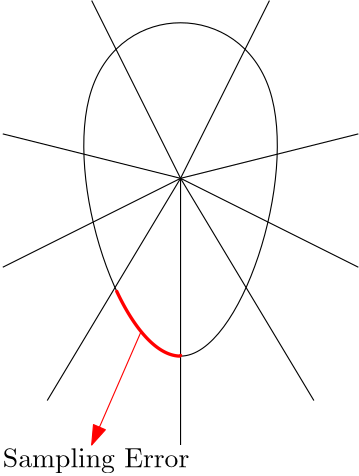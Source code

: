 <?xml version="1.0"?>
<!DOCTYPE ipe SYSTEM "ipe.dtd">
<ipe version="70107" creator="Ipe 7.2.1">
<info created="D:20160201181617" modified="D:20160201194318"/>
<ipestyle name="basic">
<symbol name="arrow/arc(spx)">
<path stroke="sym-stroke" fill="sym-stroke" pen="sym-pen">
0 0 m
-1 0.333 l
-1 -0.333 l
h
</path>
</symbol>
<symbol name="arrow/farc(spx)">
<path stroke="sym-stroke" fill="white" pen="sym-pen">
0 0 m
-1 0.333 l
-1 -0.333 l
h
</path>
</symbol>
<symbol name="arrow/ptarc(spx)">
<path stroke="sym-stroke" fill="sym-stroke" pen="sym-pen">
0 0 m
-1 0.333 l
-0.8 0 l
-1 -0.333 l
h
</path>
</symbol>
<symbol name="arrow/fptarc(spx)">
<path stroke="sym-stroke" fill="white" pen="sym-pen">
0 0 m
-1 0.333 l
-0.8 0 l
-1 -0.333 l
h
</path>
</symbol>
<symbol name="mark/circle(sx)" transformations="translations">
<path fill="sym-stroke">
0.6 0 0 0.6 0 0 e
0.4 0 0 0.4 0 0 e
</path>
</symbol>
<symbol name="mark/disk(sx)" transformations="translations">
<path fill="sym-stroke">
0.6 0 0 0.6 0 0 e
</path>
</symbol>
<symbol name="mark/fdisk(sfx)" transformations="translations">
<group>
<path fill="sym-fill">
0.5 0 0 0.5 0 0 e
</path>
<path fill="sym-stroke" fillrule="eofill">
0.6 0 0 0.6 0 0 e
0.4 0 0 0.4 0 0 e
</path>
</group>
</symbol>
<symbol name="mark/box(sx)" transformations="translations">
<path fill="sym-stroke" fillrule="eofill">
-0.6 -0.6 m
0.6 -0.6 l
0.6 0.6 l
-0.6 0.6 l
h
-0.4 -0.4 m
0.4 -0.4 l
0.4 0.4 l
-0.4 0.4 l
h
</path>
</symbol>
<symbol name="mark/square(sx)" transformations="translations">
<path fill="sym-stroke">
-0.6 -0.6 m
0.6 -0.6 l
0.6 0.6 l
-0.6 0.6 l
h
</path>
</symbol>
<symbol name="mark/fsquare(sfx)" transformations="translations">
<group>
<path fill="sym-fill">
-0.5 -0.5 m
0.5 -0.5 l
0.5 0.5 l
-0.5 0.5 l
h
</path>
<path fill="sym-stroke" fillrule="eofill">
-0.6 -0.6 m
0.6 -0.6 l
0.6 0.6 l
-0.6 0.6 l
h
-0.4 -0.4 m
0.4 -0.4 l
0.4 0.4 l
-0.4 0.4 l
h
</path>
</group>
</symbol>
<symbol name="mark/cross(sx)" transformations="translations">
<group>
<path fill="sym-stroke">
-0.43 -0.57 m
0.57 0.43 l
0.43 0.57 l
-0.57 -0.43 l
h
</path>
<path fill="sym-stroke">
-0.43 0.57 m
0.57 -0.43 l
0.43 -0.57 l
-0.57 0.43 l
h
</path>
</group>
</symbol>
<symbol name="arrow/fnormal(spx)">
<path stroke="sym-stroke" fill="white" pen="sym-pen">
0 0 m
-1 0.333 l
-1 -0.333 l
h
</path>
</symbol>
<symbol name="arrow/pointed(spx)">
<path stroke="sym-stroke" fill="sym-stroke" pen="sym-pen">
0 0 m
-1 0.333 l
-0.8 0 l
-1 -0.333 l
h
</path>
</symbol>
<symbol name="arrow/fpointed(spx)">
<path stroke="sym-stroke" fill="white" pen="sym-pen">
0 0 m
-1 0.333 l
-0.8 0 l
-1 -0.333 l
h
</path>
</symbol>
<symbol name="arrow/linear(spx)">
<path stroke="sym-stroke" pen="sym-pen">
-1 0.333 m
0 0 l
-1 -0.333 l
</path>
</symbol>
<symbol name="arrow/fdouble(spx)">
<path stroke="sym-stroke" fill="white" pen="sym-pen">
0 0 m
-1 0.333 l
-1 -0.333 l
h
-1 0 m
-2 0.333 l
-2 -0.333 l
h
</path>
</symbol>
<symbol name="arrow/double(spx)">
<path stroke="sym-stroke" fill="sym-stroke" pen="sym-pen">
0 0 m
-1 0.333 l
-1 -0.333 l
h
-1 0 m
-2 0.333 l
-2 -0.333 l
h
</path>
</symbol>
<pen name="heavier" value="0.8"/>
<pen name="fat" value="1.2"/>
<pen name="ultrafat" value="2"/>
<symbolsize name="large" value="5"/>
<symbolsize name="small" value="2"/>
<symbolsize name="tiny" value="1.1"/>
<arrowsize name="large" value="10"/>
<arrowsize name="small" value="5"/>
<arrowsize name="tiny" value="3"/>
<color name="red" value="1 0 0"/>
<color name="green" value="0 1 0"/>
<color name="blue" value="0 0 1"/>
<color name="yellow" value="1 1 0"/>
<color name="orange" value="1 0.647 0"/>
<color name="gold" value="1 0.843 0"/>
<color name="purple" value="0.627 0.125 0.941"/>
<color name="gray" value="0.745"/>
<color name="brown" value="0.647 0.165 0.165"/>
<color name="navy" value="0 0 0.502"/>
<color name="pink" value="1 0.753 0.796"/>
<color name="seagreen" value="0.18 0.545 0.341"/>
<color name="turquoise" value="0.251 0.878 0.816"/>
<color name="violet" value="0.933 0.51 0.933"/>
<color name="darkblue" value="0 0 0.545"/>
<color name="darkcyan" value="0 0.545 0.545"/>
<color name="darkgray" value="0.663"/>
<color name="darkgreen" value="0 0.392 0"/>
<color name="darkmagenta" value="0.545 0 0.545"/>
<color name="darkorange" value="1 0.549 0"/>
<color name="darkred" value="0.545 0 0"/>
<color name="lightblue" value="0.678 0.847 0.902"/>
<color name="lightcyan" value="0.878 1 1"/>
<color name="lightgray" value="0.827"/>
<color name="lightgreen" value="0.565 0.933 0.565"/>
<color name="lightyellow" value="1 1 0.878"/>
<dashstyle name="dashed" value="[4] 0"/>
<dashstyle name="dotted" value="[1 3] 0"/>
<dashstyle name="dash dotted" value="[4 2 1 2] 0"/>
<dashstyle name="dash dot dotted" value="[4 2 1 2 1 2] 0"/>
<textsize name="large" value="\large"/>
<textsize name="small" value="\small"/>
<textsize name="tiny" value="\tiny"/>
<textsize name="Large" value="\Large"/>
<textsize name="LARGE" value="\LARGE"/>
<textsize name="huge" value="\huge"/>
<textsize name="Huge" value="\Huge"/>
<textsize name="footnote" value="\footnotesize"/>
<textstyle name="center" begin="\begin{center}" end="\end{center}"/>
<textstyle name="itemize" begin="\begin{itemize}" end="\end{itemize}"/>
<textstyle name="item" begin="\begin{itemize}\item{}" end="\end{itemize}"/>
<gridsize name="4 pts" value="4"/>
<gridsize name="8 pts (~3 mm)" value="8"/>
<gridsize name="16 pts (~6 mm)" value="16"/>
<gridsize name="32 pts (~12 mm)" value="32"/>
<gridsize name="10 pts (~3.5 mm)" value="10"/>
<gridsize name="20 pts (~7 mm)" value="20"/>
<gridsize name="14 pts (~5 mm)" value="14"/>
<gridsize name="28 pts (~10 mm)" value="28"/>
<gridsize name="56 pts (~20 mm)" value="56"/>
<anglesize name="90 deg" value="90"/>
<anglesize name="60 deg" value="60"/>
<anglesize name="45 deg" value="45"/>
<anglesize name="30 deg" value="30"/>
<anglesize name="22.5 deg" value="22.5"/>
<opacity name="10%" value="0.1"/>
<opacity name="30%" value="0.3"/>
<opacity name="50%" value="0.5"/>
<opacity name="75%" value="0.75"/>
<tiling name="falling" angle="-60" step="4" width="1"/>
<tiling name="rising" angle="30" step="4" width="1"/>
</ipestyle>
<page>
<layer name="alpha"/>
<view layers="alpha" active="alpha"/>
<path layer="alpha" stroke="black">
192 768
320 768
256 576 u
</path>
<path stroke="black">
256 704 m
208 624 l
208 624 l
</path>
<path matrix="1 0 0 1.2 0 -140.8" stroke="black">
256 704 m
256 624 l
</path>
<path stroke="black">
256 704 m
304 624 l
</path>
<path stroke="black">
256 704 m
320 672 l
</path>
<path stroke="black">
256 704 m
192 672 l
</path>
<path stroke="black">
256 704 m
192 720 l
</path>
<path stroke="black">
256 704 m
320 720 l
</path>
<path stroke="black">
256 704 m
224 768 l
</path>
<path stroke="black">
256 704 m
288 768 l
</path>
<path stroke="1 0 0" pen="fat" cap="1">
233.032 663.307 m
233.104 663.155 l
233.175 663.004 l
233.247 662.852 l
233.319 662.701 l
233.391 662.551 l
233.42 662.49 l
233.492 662.34 l
233.637 662.041 l
233.727 661.856 l
233.85 661.606 l
233.973 661.356 l
234.051 661.201 l
234.175 660.953 l
234.377 660.552 l
234.502 660.308 l
234.581 660.155 l
234.66 660.002 l
234.707 659.911 l
234.912 659.518 l
235.039 659.278 l
235.086 659.188 l
235.246 658.889 l
235.374 658.651 l
235.454 658.503 l
235.502 658.415 l
235.63 658.179 l
235.711 658.032 l
235.84 657.799 l
235.921 657.653 l
235.97 657.566 l
236.051 657.421 l
236.181 657.191 l
236.345 656.903 l
236.607 656.449 l
236.739 656.223 l
236.822 656.082 l
236.904 655.942 l
236.987 655.802 l
237.17 655.497 l
237.253 655.359 l
237.303 655.277 l
237.387 655.139 l
237.437 655.057 l
237.604 654.784 l
237.655 654.703 l
237.739 654.568 l
237.873 654.352 l
237.958 654.218 l
238.178 653.872 l
238.263 653.739 l
238.399 653.529 l
238.484 653.398 l
238.707 653.06 l
238.758 652.983 l
238.844 652.854 l
238.981 652.649 l
239.118 652.445 l
239.205 652.319 l
239.343 652.117 l
239.43 651.992 l
239.568 651.793 l
239.707 651.595 l
239.794 651.472 l
239.882 651.349 l
239.934 651.276 l
240.021 651.154 l
240.074 651.082 l
240.161 650.961 l
240.249 650.84 l
240.301 650.769 l
240.389 650.649 l
240.477 650.53 l
240.525 650.466 l
240.616 650.345 l
240.795 650.107 l
240.886 649.988 l
241.066 649.753 l
241.157 649.635 l
241.249 649.518 l
241.34 649.402 l
241.43 649.288 l
241.521 649.173 l
241.703 648.947 l
241.795 648.833 l
241.886 648.722 l
241.978 648.61 l
242.07 648.499 l
242.346 648.17 l
242.621 647.849 l
242.713 647.741 l
242.806 647.635 l
242.991 647.426 l
243.084 647.321 l
243.455 646.913 l
243.735 646.612 l
243.828 646.514 l
243.922 646.416 l
244.109 646.222 l
244.203 646.125 l
244.296 646.03 l
244.484 645.842 l
244.577 645.749 l
244.858 645.474 l
245.142 645.203 l
245.236 645.116 l
245.425 644.94 l
245.519 644.854 l
245.615 644.768 l
245.709 644.683 l
245.803 644.6 l
245.897 644.516 l
245.992 644.434 l
245.896 644.518 l
246.085 644.354 l
246.274 644.192 l
246.368 644.112 l
246.75 643.798 l
246.845 643.722 l
246.94 643.646 l
247.035 643.572 l
247.227 643.423 l
247.323 643.35 l
247.419 643.277 l
247.516 643.205 l
247.709 643.064 l
248.063 642.813 l
248.431 642.562 l
248.655 642.415 l
248.82 642.309 l
248.986 642.206 l
249.211 642.069 l
249.269 642.034 l
249.601 641.841 l
249.934 641.658 l
250.101 641.569 l
250.434 641.399 l
250.886 641.184 l
251.113 641.083 l
251.448 640.942 l
251.507 640.918 l
251.734 640.828 l
251.793 640.806 l
251.961 640.743 l
252.188 640.663 l
252.356 640.607 l
252.524 640.553 l
252.86 640.452 l
253.197 640.361 l
253.365 640.319 l
253.533 640.28 l
253.702 640.243 l
253.87 640.209 l
254.099 640.167 l
254.327 640.13 l
254.495 640.105 l
254.724 640.076 l
254.893 640.057 l
255.29 640.024 l
255.458 640.014 l
255.687 640.005 l
256 640.241 l
</path>
<path stroke="1 0 0" arrow="normal/normal">
241.795 648.833 m
224 608 l
</path>
<text matrix="1 0 0 1 -16 -8" transformations="translations" pos="208 608" stroke="black" type="label" width="67.193" height="6.926" depth="1.93" valign="baseline">Sampling Error</text>
</page>
</ipe>
